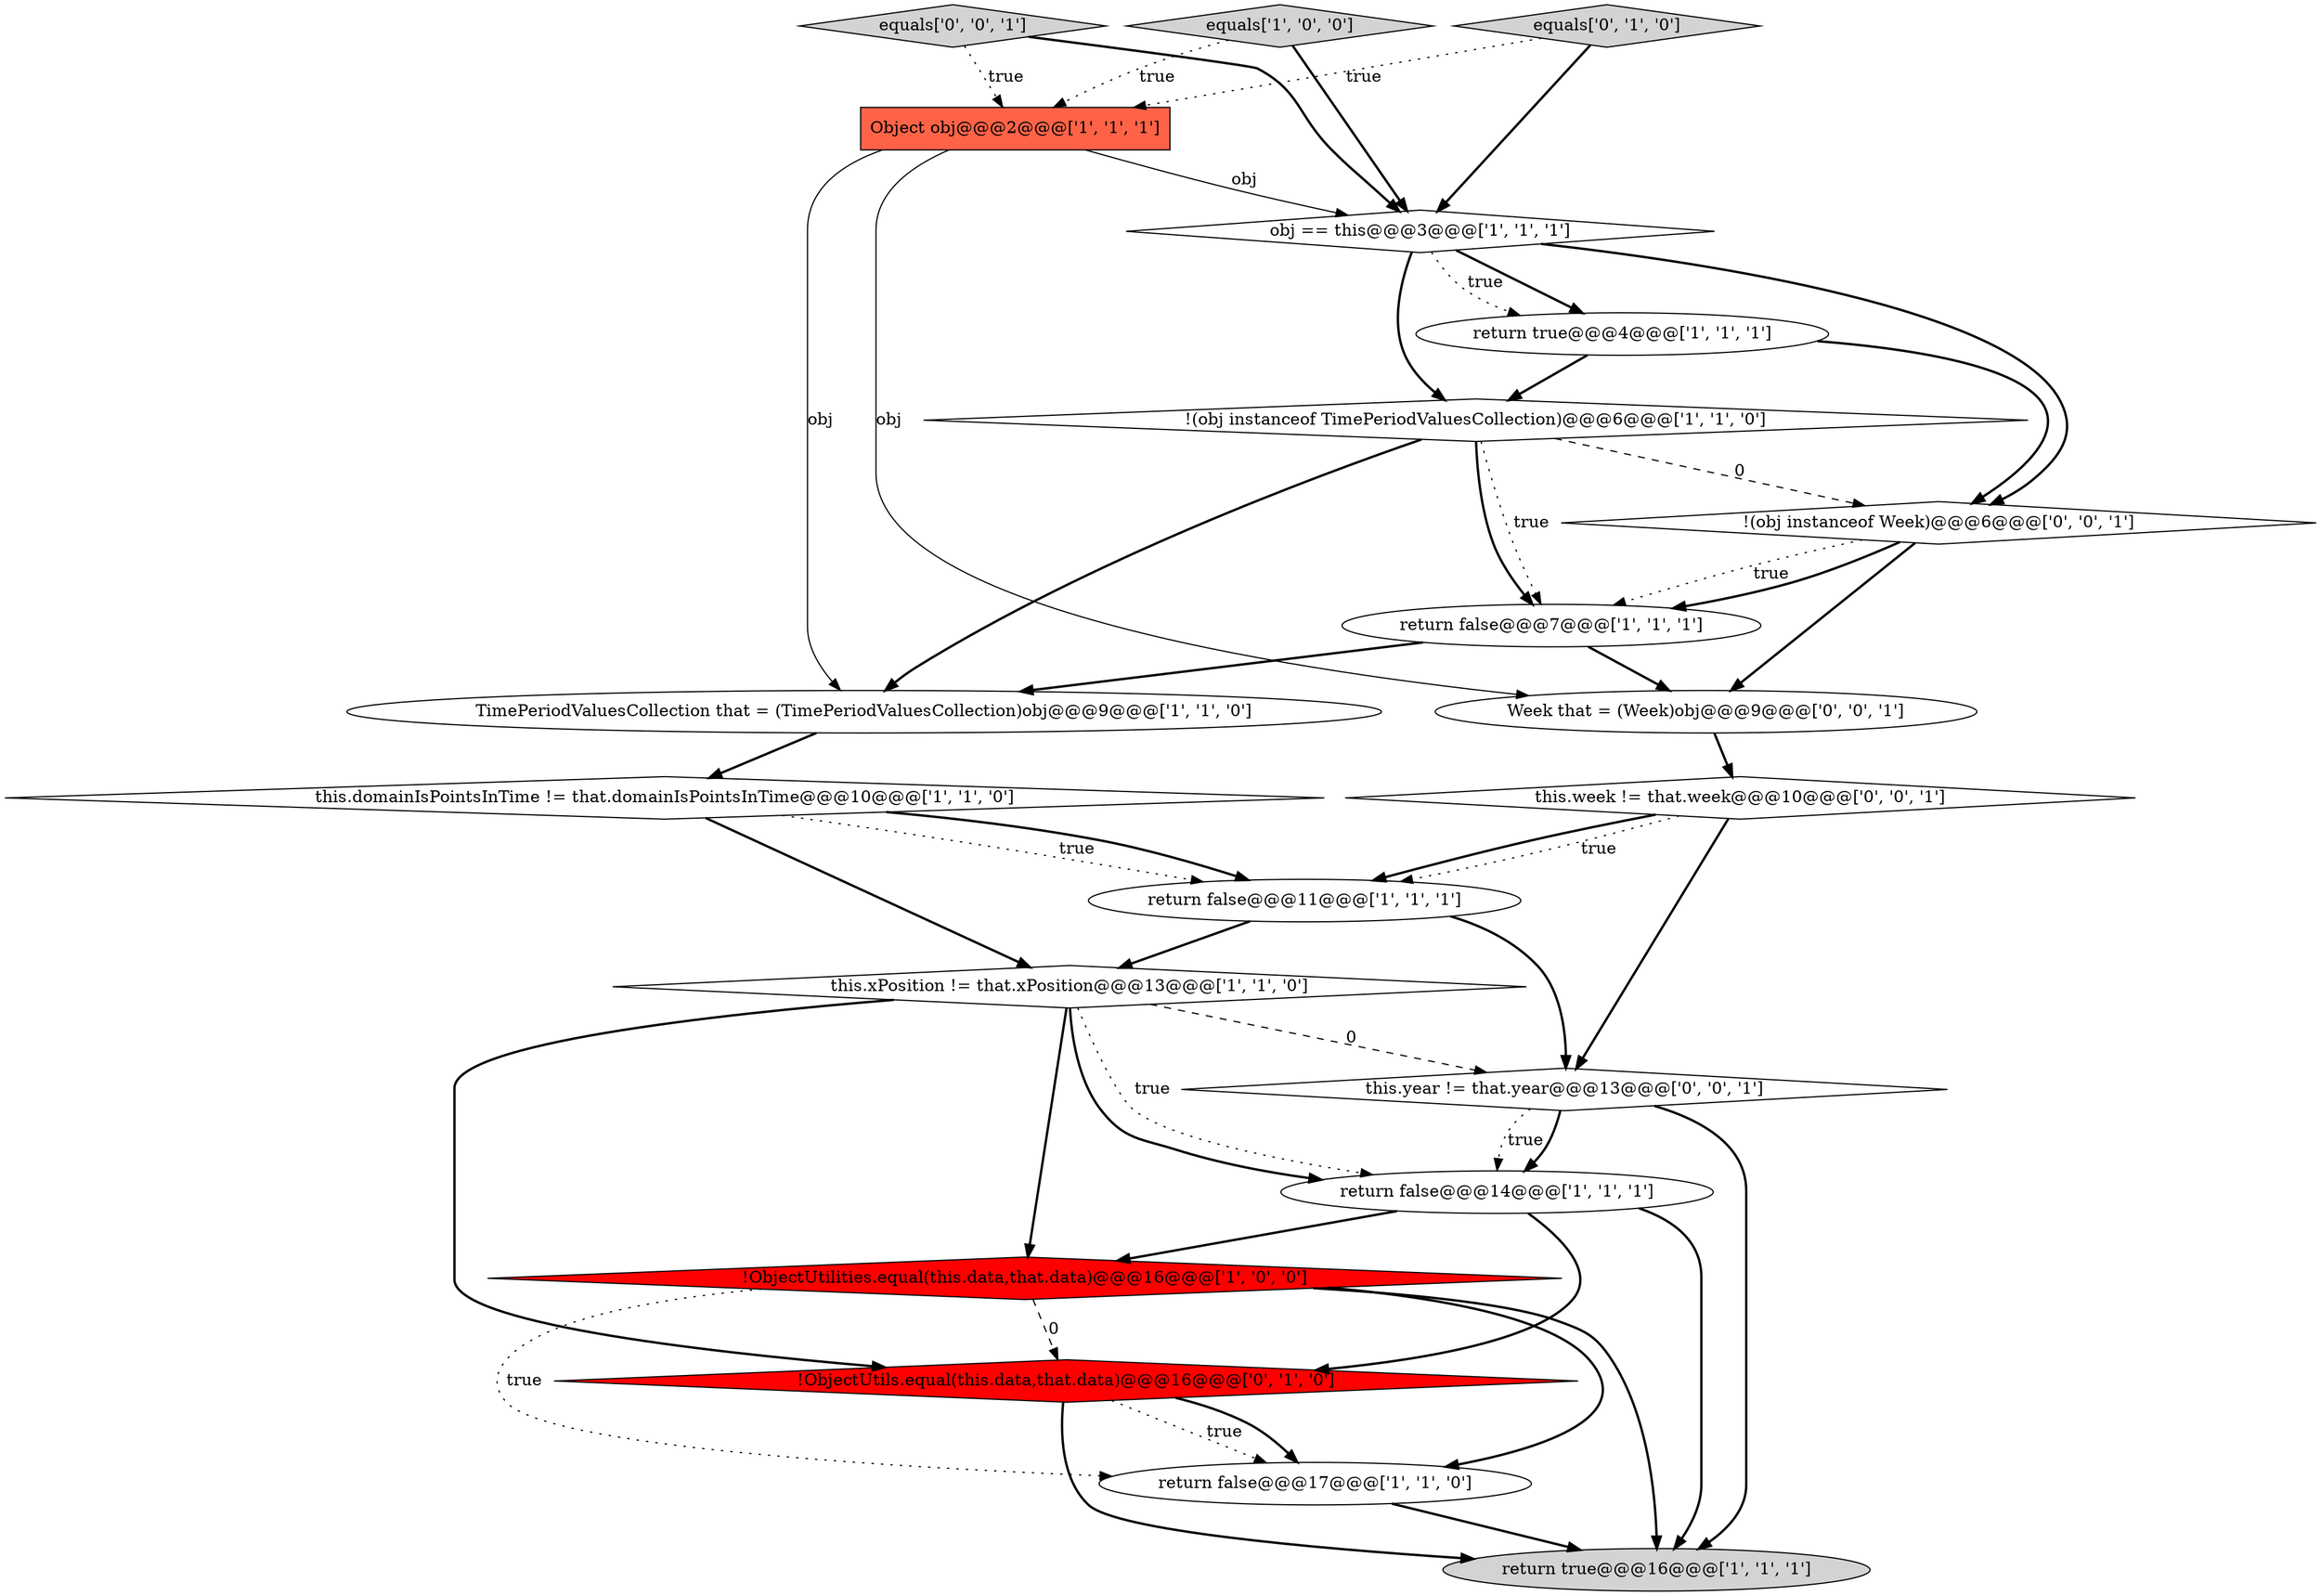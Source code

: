 digraph {
16 [style = filled, label = "!(obj instanceof Week)@@@6@@@['0', '0', '1']", fillcolor = white, shape = diamond image = "AAA0AAABBB3BBB"];
7 [style = filled, label = "!(obj instanceof TimePeriodValuesCollection)@@@6@@@['1', '1', '0']", fillcolor = white, shape = diamond image = "AAA0AAABBB1BBB"];
15 [style = filled, label = "!ObjectUtils.equal(this.data,that.data)@@@16@@@['0', '1', '0']", fillcolor = red, shape = diamond image = "AAA1AAABBB2BBB"];
0 [style = filled, label = "TimePeriodValuesCollection that = (TimePeriodValuesCollection)obj@@@9@@@['1', '1', '0']", fillcolor = white, shape = ellipse image = "AAA0AAABBB1BBB"];
18 [style = filled, label = "equals['0', '0', '1']", fillcolor = lightgray, shape = diamond image = "AAA0AAABBB3BBB"];
13 [style = filled, label = "equals['1', '0', '0']", fillcolor = lightgray, shape = diamond image = "AAA0AAABBB1BBB"];
2 [style = filled, label = "this.xPosition != that.xPosition@@@13@@@['1', '1', '0']", fillcolor = white, shape = diamond image = "AAA0AAABBB1BBB"];
12 [style = filled, label = "return true@@@16@@@['1', '1', '1']", fillcolor = lightgray, shape = ellipse image = "AAA0AAABBB1BBB"];
6 [style = filled, label = "obj == this@@@3@@@['1', '1', '1']", fillcolor = white, shape = diamond image = "AAA0AAABBB1BBB"];
1 [style = filled, label = "return false@@@11@@@['1', '1', '1']", fillcolor = white, shape = ellipse image = "AAA0AAABBB1BBB"];
9 [style = filled, label = "return false@@@7@@@['1', '1', '1']", fillcolor = white, shape = ellipse image = "AAA0AAABBB1BBB"];
3 [style = filled, label = "return false@@@14@@@['1', '1', '1']", fillcolor = white, shape = ellipse image = "AAA0AAABBB1BBB"];
8 [style = filled, label = "this.domainIsPointsInTime != that.domainIsPointsInTime@@@10@@@['1', '1', '0']", fillcolor = white, shape = diamond image = "AAA0AAABBB1BBB"];
14 [style = filled, label = "equals['0', '1', '0']", fillcolor = lightgray, shape = diamond image = "AAA0AAABBB2BBB"];
20 [style = filled, label = "this.week != that.week@@@10@@@['0', '0', '1']", fillcolor = white, shape = diamond image = "AAA0AAABBB3BBB"];
11 [style = filled, label = "return true@@@4@@@['1', '1', '1']", fillcolor = white, shape = ellipse image = "AAA0AAABBB1BBB"];
19 [style = filled, label = "this.year != that.year@@@13@@@['0', '0', '1']", fillcolor = white, shape = diamond image = "AAA0AAABBB3BBB"];
4 [style = filled, label = "Object obj@@@2@@@['1', '1', '1']", fillcolor = tomato, shape = box image = "AAA0AAABBB1BBB"];
17 [style = filled, label = "Week that = (Week)obj@@@9@@@['0', '0', '1']", fillcolor = white, shape = ellipse image = "AAA0AAABBB3BBB"];
10 [style = filled, label = "!ObjectUtilities.equal(this.data,that.data)@@@16@@@['1', '0', '0']", fillcolor = red, shape = diamond image = "AAA1AAABBB1BBB"];
5 [style = filled, label = "return false@@@17@@@['1', '1', '0']", fillcolor = white, shape = ellipse image = "AAA0AAABBB1BBB"];
2->3 [style = dotted, label="true"];
15->5 [style = dotted, label="true"];
11->16 [style = bold, label=""];
10->15 [style = dashed, label="0"];
16->9 [style = dotted, label="true"];
2->19 [style = dashed, label="0"];
9->0 [style = bold, label=""];
19->12 [style = bold, label=""];
7->16 [style = dashed, label="0"];
2->3 [style = bold, label=""];
9->17 [style = bold, label=""];
7->0 [style = bold, label=""];
3->15 [style = bold, label=""];
16->17 [style = bold, label=""];
7->9 [style = dotted, label="true"];
20->1 [style = bold, label=""];
3->12 [style = bold, label=""];
2->10 [style = bold, label=""];
10->5 [style = dotted, label="true"];
4->17 [style = solid, label="obj"];
15->5 [style = bold, label=""];
7->9 [style = bold, label=""];
8->1 [style = dotted, label="true"];
8->1 [style = bold, label=""];
3->10 [style = bold, label=""];
10->5 [style = bold, label=""];
20->1 [style = dotted, label="true"];
8->2 [style = bold, label=""];
5->12 [style = bold, label=""];
18->6 [style = bold, label=""];
19->3 [style = dotted, label="true"];
10->12 [style = bold, label=""];
6->16 [style = bold, label=""];
6->11 [style = bold, label=""];
2->15 [style = bold, label=""];
0->8 [style = bold, label=""];
4->0 [style = solid, label="obj"];
4->6 [style = solid, label="obj"];
1->2 [style = bold, label=""];
15->12 [style = bold, label=""];
18->4 [style = dotted, label="true"];
6->11 [style = dotted, label="true"];
13->6 [style = bold, label=""];
6->7 [style = bold, label=""];
14->4 [style = dotted, label="true"];
20->19 [style = bold, label=""];
1->19 [style = bold, label=""];
19->3 [style = bold, label=""];
14->6 [style = bold, label=""];
16->9 [style = bold, label=""];
11->7 [style = bold, label=""];
13->4 [style = dotted, label="true"];
17->20 [style = bold, label=""];
}
